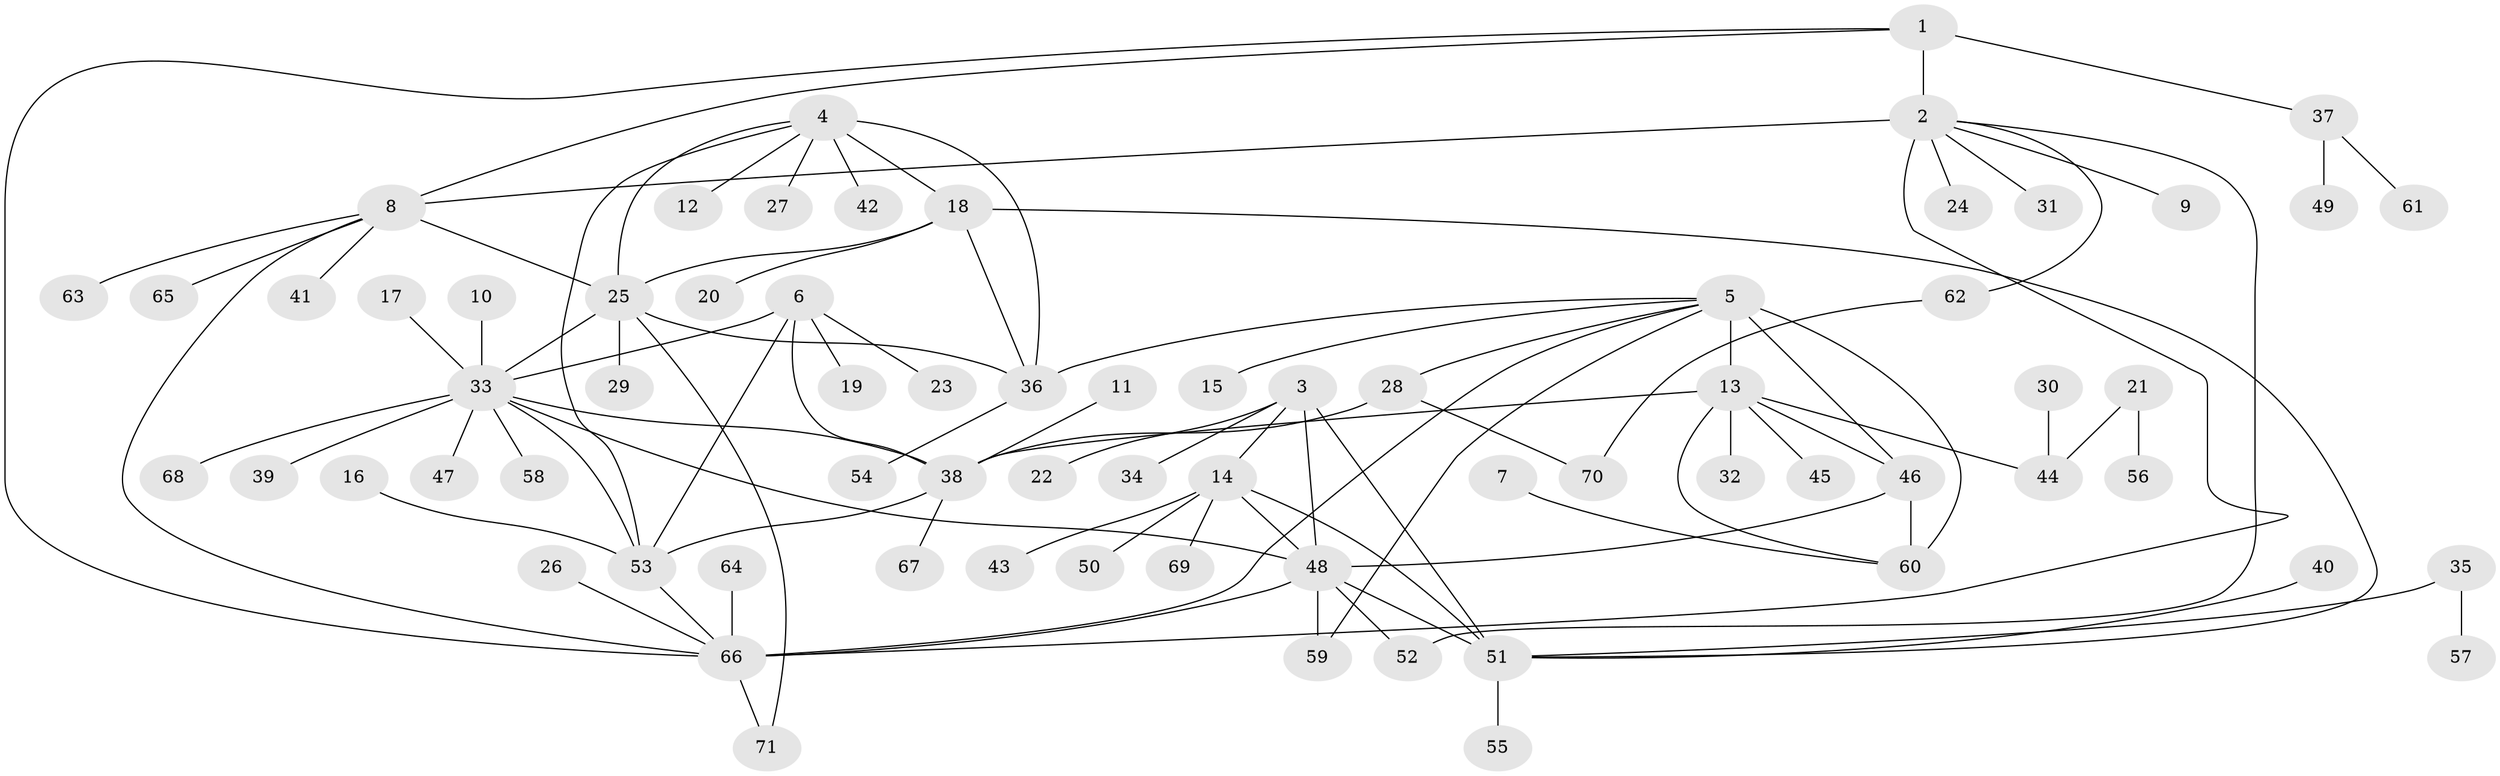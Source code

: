 // original degree distribution, {11: 0.01, 9: 0.05, 5: 0.05, 4: 0.04, 6: 0.03, 10: 0.01, 8: 0.04, 7: 0.03, 13: 0.01, 1: 0.58, 2: 0.12, 3: 0.03}
// Generated by graph-tools (version 1.1) at 2025/37/03/04/25 23:37:33]
// undirected, 71 vertices, 97 edges
graph export_dot {
  node [color=gray90,style=filled];
  1;
  2;
  3;
  4;
  5;
  6;
  7;
  8;
  9;
  10;
  11;
  12;
  13;
  14;
  15;
  16;
  17;
  18;
  19;
  20;
  21;
  22;
  23;
  24;
  25;
  26;
  27;
  28;
  29;
  30;
  31;
  32;
  33;
  34;
  35;
  36;
  37;
  38;
  39;
  40;
  41;
  42;
  43;
  44;
  45;
  46;
  47;
  48;
  49;
  50;
  51;
  52;
  53;
  54;
  55;
  56;
  57;
  58;
  59;
  60;
  61;
  62;
  63;
  64;
  65;
  66;
  67;
  68;
  69;
  70;
  71;
  1 -- 2 [weight=2.0];
  1 -- 8 [weight=1.0];
  1 -- 37 [weight=1.0];
  1 -- 66 [weight=1.0];
  2 -- 8 [weight=2.0];
  2 -- 9 [weight=1.0];
  2 -- 24 [weight=1.0];
  2 -- 31 [weight=1.0];
  2 -- 52 [weight=1.0];
  2 -- 62 [weight=1.0];
  2 -- 66 [weight=2.0];
  3 -- 14 [weight=2.0];
  3 -- 22 [weight=1.0];
  3 -- 34 [weight=1.0];
  3 -- 48 [weight=2.0];
  3 -- 51 [weight=2.0];
  4 -- 12 [weight=1.0];
  4 -- 18 [weight=2.0];
  4 -- 25 [weight=2.0];
  4 -- 27 [weight=1.0];
  4 -- 36 [weight=2.0];
  4 -- 42 [weight=1.0];
  4 -- 53 [weight=1.0];
  5 -- 13 [weight=2.0];
  5 -- 15 [weight=1.0];
  5 -- 28 [weight=1.0];
  5 -- 36 [weight=1.0];
  5 -- 46 [weight=2.0];
  5 -- 59 [weight=1.0];
  5 -- 60 [weight=2.0];
  5 -- 66 [weight=1.0];
  6 -- 19 [weight=1.0];
  6 -- 23 [weight=1.0];
  6 -- 33 [weight=2.0];
  6 -- 38 [weight=2.0];
  6 -- 53 [weight=2.0];
  7 -- 60 [weight=1.0];
  8 -- 25 [weight=1.0];
  8 -- 41 [weight=1.0];
  8 -- 63 [weight=1.0];
  8 -- 65 [weight=1.0];
  8 -- 66 [weight=1.0];
  10 -- 33 [weight=1.0];
  11 -- 38 [weight=1.0];
  13 -- 32 [weight=1.0];
  13 -- 38 [weight=1.0];
  13 -- 44 [weight=1.0];
  13 -- 45 [weight=1.0];
  13 -- 46 [weight=1.0];
  13 -- 60 [weight=1.0];
  14 -- 43 [weight=1.0];
  14 -- 48 [weight=1.0];
  14 -- 50 [weight=1.0];
  14 -- 51 [weight=1.0];
  14 -- 69 [weight=1.0];
  16 -- 53 [weight=1.0];
  17 -- 33 [weight=1.0];
  18 -- 20 [weight=1.0];
  18 -- 25 [weight=1.0];
  18 -- 36 [weight=1.0];
  18 -- 51 [weight=1.0];
  21 -- 44 [weight=1.0];
  21 -- 56 [weight=1.0];
  25 -- 29 [weight=1.0];
  25 -- 33 [weight=1.0];
  25 -- 36 [weight=1.0];
  25 -- 71 [weight=1.0];
  26 -- 66 [weight=1.0];
  28 -- 38 [weight=1.0];
  28 -- 70 [weight=1.0];
  30 -- 44 [weight=1.0];
  33 -- 38 [weight=1.0];
  33 -- 39 [weight=1.0];
  33 -- 47 [weight=1.0];
  33 -- 48 [weight=1.0];
  33 -- 53 [weight=1.0];
  33 -- 58 [weight=1.0];
  33 -- 68 [weight=1.0];
  35 -- 51 [weight=1.0];
  35 -- 57 [weight=1.0];
  36 -- 54 [weight=1.0];
  37 -- 49 [weight=1.0];
  37 -- 61 [weight=1.0];
  38 -- 53 [weight=1.0];
  38 -- 67 [weight=1.0];
  40 -- 51 [weight=1.0];
  46 -- 48 [weight=1.0];
  46 -- 60 [weight=1.0];
  48 -- 51 [weight=1.0];
  48 -- 52 [weight=1.0];
  48 -- 59 [weight=1.0];
  48 -- 66 [weight=1.0];
  51 -- 55 [weight=1.0];
  53 -- 66 [weight=1.0];
  62 -- 70 [weight=1.0];
  64 -- 66 [weight=1.0];
  66 -- 71 [weight=1.0];
}
